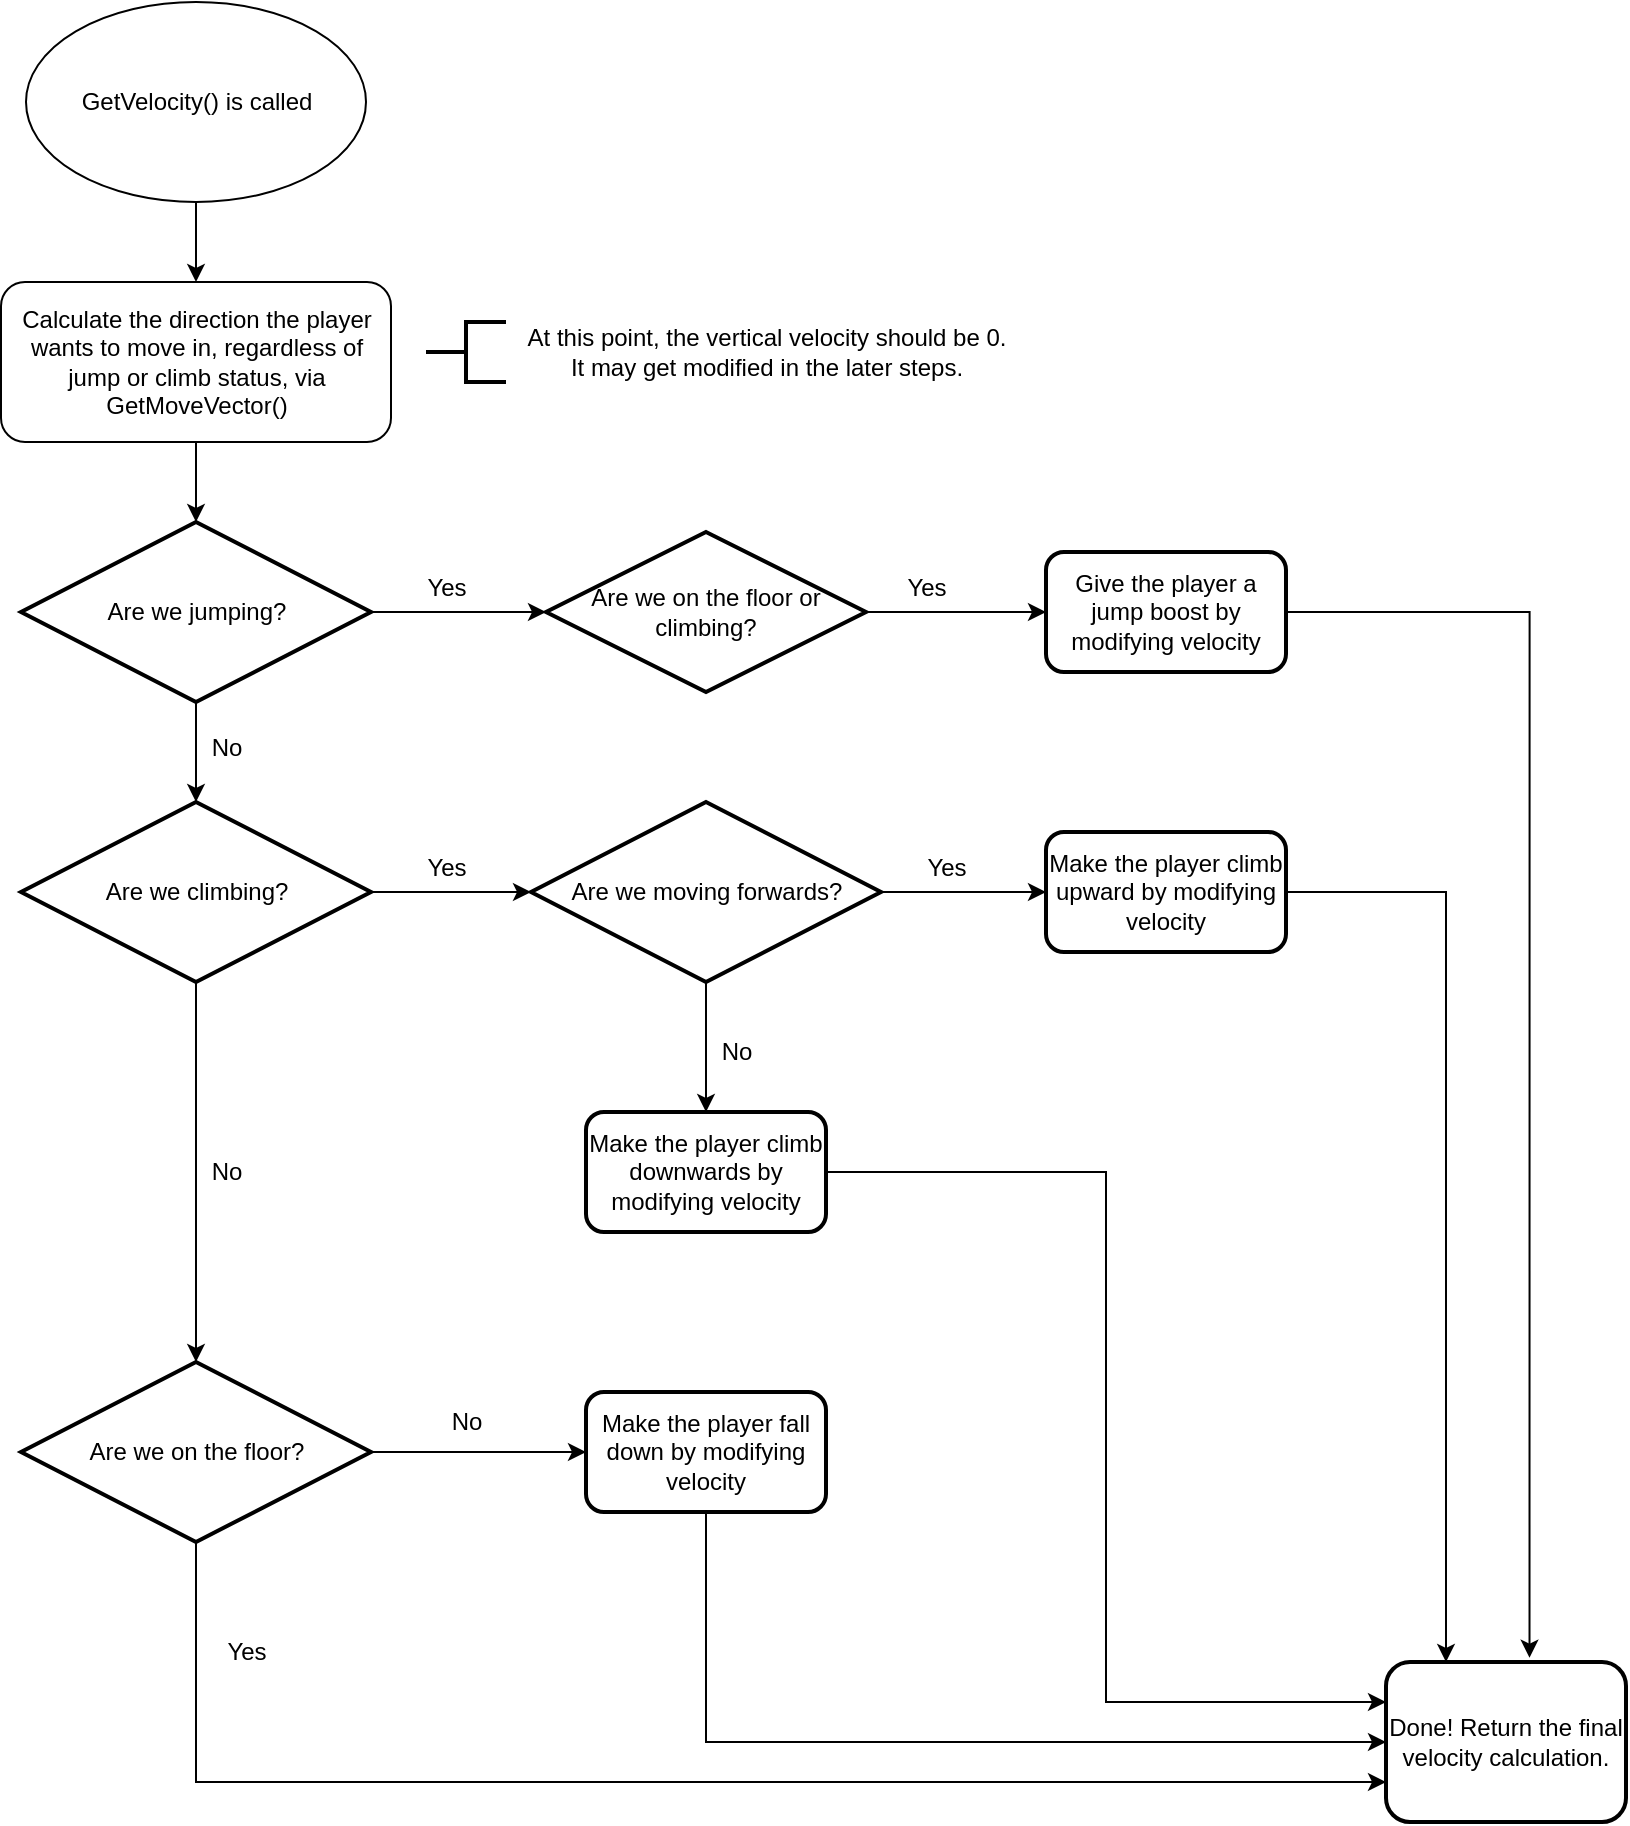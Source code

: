 <mxfile version="21.5.1" type="github" pages="2">
  <diagram id="2ZIlDmal0RDSFge6RyVI" name="Main">
    <mxGraphModel dx="2607" dy="1356" grid="1" gridSize="10" guides="1" tooltips="1" connect="1" arrows="1" fold="1" page="1" pageScale="1" pageWidth="850" pageHeight="1100" math="0" shadow="0">
      <root>
        <mxCell id="0" />
        <mxCell id="1" parent="0" />
        <mxCell id="0No_4XL467BPuNI9qhra-1" value="" style="edgeStyle=orthogonalEdgeStyle;rounded=0;orthogonalLoop=1;jettySize=auto;html=1;labelBackgroundColor=none;fontColor=default;" edge="1" parent="1" source="2Dh7EfCN05YN2cUIlUX3-1" target="wENMy091qS51h5FqHeI--1">
          <mxGeometry relative="1" as="geometry" />
        </mxCell>
        <mxCell id="2Dh7EfCN05YN2cUIlUX3-1" value="&lt;div&gt;GetVelocity() is called&lt;br&gt;&lt;/div&gt;" style="verticalLabelPosition=middle;verticalAlign=middle;html=1;shape=mxgraph.flowchart.on-page_reference;labelPosition=center;align=center;labelBackgroundColor=none;" vertex="1" parent="1">
          <mxGeometry x="70" y="70" width="170" height="100" as="geometry" />
        </mxCell>
        <mxCell id="bGyW7-UmfwtRH6ID7Mtf-2" value="" style="edgeStyle=orthogonalEdgeStyle;rounded=0;orthogonalLoop=1;jettySize=auto;html=1;labelBackgroundColor=none;fontColor=default;" edge="1" parent="1" source="wENMy091qS51h5FqHeI--1" target="bGyW7-UmfwtRH6ID7Mtf-1">
          <mxGeometry relative="1" as="geometry" />
        </mxCell>
        <mxCell id="wENMy091qS51h5FqHeI--1" value="Calculate the direction the player wants to move in, regardless of jump or climb status, via GetMoveVector()" style="rounded=1;whiteSpace=wrap;html=1;labelBackgroundColor=none;" vertex="1" parent="1">
          <mxGeometry x="57.5" y="210" width="195" height="80" as="geometry" />
        </mxCell>
        <mxCell id="EVcLB405wQgA80orEg7r-2" value="" style="edgeStyle=orthogonalEdgeStyle;rounded=0;orthogonalLoop=1;jettySize=auto;html=1;" edge="1" parent="1" source="bGyW7-UmfwtRH6ID7Mtf-1" target="EVcLB405wQgA80orEg7r-1">
          <mxGeometry relative="1" as="geometry" />
        </mxCell>
        <mxCell id="EVcLB405wQgA80orEg7r-9" value="" style="edgeStyle=orthogonalEdgeStyle;rounded=0;orthogonalLoop=1;jettySize=auto;html=1;" edge="1" parent="1" source="bGyW7-UmfwtRH6ID7Mtf-1" target="EVcLB405wQgA80orEg7r-8">
          <mxGeometry relative="1" as="geometry" />
        </mxCell>
        <mxCell id="bGyW7-UmfwtRH6ID7Mtf-1" value="&lt;div&gt;Are we jumping?&lt;/div&gt;" style="strokeWidth=2;html=1;shape=mxgraph.flowchart.decision;whiteSpace=wrap;labelBackgroundColor=none;" vertex="1" parent="1">
          <mxGeometry x="67.5" y="330" width="175" height="90" as="geometry" />
        </mxCell>
        <mxCell id="EVcLB405wQgA80orEg7r-6" value="" style="edgeStyle=orthogonalEdgeStyle;rounded=0;orthogonalLoop=1;jettySize=auto;html=1;" edge="1" parent="1" source="EVcLB405wQgA80orEg7r-1" target="EVcLB405wQgA80orEg7r-5">
          <mxGeometry relative="1" as="geometry" />
        </mxCell>
        <mxCell id="EVcLB405wQgA80orEg7r-1" value="Are we on the floor or climbing?" style="rhombus;whiteSpace=wrap;html=1;strokeWidth=2;labelBackgroundColor=none;" vertex="1" parent="1">
          <mxGeometry x="330" y="335" width="160" height="80" as="geometry" />
        </mxCell>
        <mxCell id="EVcLB405wQgA80orEg7r-4" value="Yes" style="text;html=1;align=center;verticalAlign=middle;resizable=0;points=[];autosize=1;strokeColor=none;fillColor=none;" vertex="1" parent="1">
          <mxGeometry x="260" y="348" width="40" height="30" as="geometry" />
        </mxCell>
        <mxCell id="dCI2BVr43RAcTwRXOC3R-6" style="edgeStyle=orthogonalEdgeStyle;rounded=0;orthogonalLoop=1;jettySize=auto;html=1;entryX=0.598;entryY=-0.027;entryDx=0;entryDy=0;entryPerimeter=0;" edge="1" parent="1" source="EVcLB405wQgA80orEg7r-5" target="fPKP4DdgtNReDJJwqqz0-6">
          <mxGeometry relative="1" as="geometry">
            <mxPoint x="810" y="940" as="targetPoint" />
          </mxGeometry>
        </mxCell>
        <mxCell id="EVcLB405wQgA80orEg7r-5" value="Give the player a jump boost by modifying velocity" style="rounded=1;whiteSpace=wrap;html=1;strokeWidth=2;labelBackgroundColor=none;" vertex="1" parent="1">
          <mxGeometry x="580" y="345" width="120" height="60" as="geometry" />
        </mxCell>
        <mxCell id="EVcLB405wQgA80orEg7r-7" value="Yes" style="text;html=1;align=center;verticalAlign=middle;resizable=0;points=[];autosize=1;strokeColor=none;fillColor=none;" vertex="1" parent="1">
          <mxGeometry x="500" y="348" width="40" height="30" as="geometry" />
        </mxCell>
        <mxCell id="i7nIMtE48WpTF2a9aDws-2" value="" style="edgeStyle=orthogonalEdgeStyle;rounded=0;orthogonalLoop=1;jettySize=auto;html=1;" edge="1" parent="1" source="EVcLB405wQgA80orEg7r-8" target="i7nIMtE48WpTF2a9aDws-1">
          <mxGeometry relative="1" as="geometry" />
        </mxCell>
        <mxCell id="i7nIMtE48WpTF2a9aDws-6" value="" style="edgeStyle=orthogonalEdgeStyle;rounded=0;orthogonalLoop=1;jettySize=auto;html=1;" edge="1" parent="1" source="EVcLB405wQgA80orEg7r-8" target="i7nIMtE48WpTF2a9aDws-5">
          <mxGeometry relative="1" as="geometry" />
        </mxCell>
        <mxCell id="EVcLB405wQgA80orEg7r-8" value="Are we climbing?" style="strokeWidth=2;html=1;shape=mxgraph.flowchart.decision;whiteSpace=wrap;labelBackgroundColor=none;" vertex="1" parent="1">
          <mxGeometry x="67.5" y="470" width="175" height="90" as="geometry" />
        </mxCell>
        <mxCell id="EVcLB405wQgA80orEg7r-14" value="No" style="text;html=1;align=center;verticalAlign=middle;resizable=0;points=[];autosize=1;strokeColor=none;fillColor=none;" vertex="1" parent="1">
          <mxGeometry x="150" y="428" width="40" height="30" as="geometry" />
        </mxCell>
        <mxCell id="fPKP4DdgtNReDJJwqqz0-7" value="" style="edgeStyle=orthogonalEdgeStyle;rounded=0;orthogonalLoop=1;jettySize=auto;html=1;" edge="1" parent="1" source="i7nIMtE48WpTF2a9aDws-1" target="fPKP4DdgtNReDJJwqqz0-6">
          <mxGeometry relative="1" as="geometry">
            <Array as="points">
              <mxPoint x="155" y="960" />
            </Array>
          </mxGeometry>
        </mxCell>
        <mxCell id="fPKP4DdgtNReDJJwqqz0-17" value="" style="edgeStyle=orthogonalEdgeStyle;rounded=0;orthogonalLoop=1;jettySize=auto;html=1;" edge="1" parent="1" source="i7nIMtE48WpTF2a9aDws-1" target="fPKP4DdgtNReDJJwqqz0-16">
          <mxGeometry relative="1" as="geometry" />
        </mxCell>
        <mxCell id="i7nIMtE48WpTF2a9aDws-1" value="Are we on the floor?" style="strokeWidth=2;html=1;shape=mxgraph.flowchart.decision;whiteSpace=wrap;labelBackgroundColor=none;" vertex="1" parent="1">
          <mxGeometry x="67.5" y="750" width="175" height="90" as="geometry" />
        </mxCell>
        <mxCell id="i7nIMtE48WpTF2a9aDws-4" value="No" style="text;html=1;align=center;verticalAlign=middle;resizable=0;points=[];autosize=1;strokeColor=none;fillColor=none;" vertex="1" parent="1">
          <mxGeometry x="150" y="640" width="40" height="30" as="geometry" />
        </mxCell>
        <mxCell id="i7nIMtE48WpTF2a9aDws-13" value="" style="edgeStyle=orthogonalEdgeStyle;rounded=0;orthogonalLoop=1;jettySize=auto;html=1;" edge="1" parent="1" source="i7nIMtE48WpTF2a9aDws-5" target="i7nIMtE48WpTF2a9aDws-12">
          <mxGeometry relative="1" as="geometry" />
        </mxCell>
        <mxCell id="fPKP4DdgtNReDJJwqqz0-3" value="" style="edgeStyle=orthogonalEdgeStyle;rounded=0;orthogonalLoop=1;jettySize=auto;html=1;" edge="1" parent="1" source="i7nIMtE48WpTF2a9aDws-5" target="fPKP4DdgtNReDJJwqqz0-2">
          <mxGeometry relative="1" as="geometry" />
        </mxCell>
        <mxCell id="i7nIMtE48WpTF2a9aDws-5" value="Are we moving forwards?" style="strokeWidth=2;html=1;shape=mxgraph.flowchart.decision;whiteSpace=wrap;labelBackgroundColor=none;" vertex="1" parent="1">
          <mxGeometry x="322.5" y="470" width="175" height="90" as="geometry" />
        </mxCell>
        <mxCell id="i7nIMtE48WpTF2a9aDws-8" value="&lt;div&gt;Yes&lt;/div&gt;" style="text;html=1;align=center;verticalAlign=middle;resizable=0;points=[];autosize=1;strokeColor=none;fillColor=none;" vertex="1" parent="1">
          <mxGeometry x="260" y="488" width="40" height="30" as="geometry" />
        </mxCell>
        <mxCell id="dCI2BVr43RAcTwRXOC3R-7" style="edgeStyle=orthogonalEdgeStyle;rounded=0;orthogonalLoop=1;jettySize=auto;html=1;entryX=0.25;entryY=0;entryDx=0;entryDy=0;" edge="1" parent="1" source="i7nIMtE48WpTF2a9aDws-12" target="fPKP4DdgtNReDJJwqqz0-6">
          <mxGeometry relative="1" as="geometry" />
        </mxCell>
        <mxCell id="i7nIMtE48WpTF2a9aDws-12" value="Make the player climb upward by modifying velocity" style="rounded=1;whiteSpace=wrap;html=1;strokeWidth=2;labelBackgroundColor=none;" vertex="1" parent="1">
          <mxGeometry x="580" y="485" width="120" height="60" as="geometry" />
        </mxCell>
        <mxCell id="i7nIMtE48WpTF2a9aDws-14" value="Yes" style="text;html=1;align=center;verticalAlign=middle;resizable=0;points=[];autosize=1;strokeColor=none;fillColor=none;" vertex="1" parent="1">
          <mxGeometry x="510" y="488" width="40" height="30" as="geometry" />
        </mxCell>
        <mxCell id="dCI2BVr43RAcTwRXOC3R-8" style="edgeStyle=orthogonalEdgeStyle;rounded=0;orthogonalLoop=1;jettySize=auto;html=1;entryX=0;entryY=0.25;entryDx=0;entryDy=0;" edge="1" parent="1" source="fPKP4DdgtNReDJJwqqz0-2" target="fPKP4DdgtNReDJJwqqz0-6">
          <mxGeometry relative="1" as="geometry" />
        </mxCell>
        <mxCell id="fPKP4DdgtNReDJJwqqz0-2" value="Make the player climb downwards by modifying velocity" style="rounded=1;whiteSpace=wrap;html=1;strokeWidth=2;labelBackgroundColor=none;" vertex="1" parent="1">
          <mxGeometry x="350" y="625" width="120" height="60" as="geometry" />
        </mxCell>
        <mxCell id="fPKP4DdgtNReDJJwqqz0-5" value="&lt;div&gt;No&lt;/div&gt;" style="text;html=1;align=center;verticalAlign=middle;resizable=0;points=[];autosize=1;strokeColor=none;fillColor=none;" vertex="1" parent="1">
          <mxGeometry x="405" y="580" width="40" height="30" as="geometry" />
        </mxCell>
        <mxCell id="fPKP4DdgtNReDJJwqqz0-6" value="Done! Return the final velocity calculation." style="rounded=1;whiteSpace=wrap;html=1;strokeWidth=2;labelBackgroundColor=none;" vertex="1" parent="1">
          <mxGeometry x="750" y="900" width="120" height="80" as="geometry" />
        </mxCell>
        <mxCell id="fPKP4DdgtNReDJJwqqz0-8" value="&lt;div&gt;Yes&lt;/div&gt;" style="text;html=1;align=center;verticalAlign=middle;resizable=0;points=[];autosize=1;strokeColor=none;fillColor=none;" vertex="1" parent="1">
          <mxGeometry x="160" y="880" width="40" height="30" as="geometry" />
        </mxCell>
        <mxCell id="dCI2BVr43RAcTwRXOC3R-10" style="edgeStyle=orthogonalEdgeStyle;rounded=0;orthogonalLoop=1;jettySize=auto;html=1;" edge="1" parent="1" source="fPKP4DdgtNReDJJwqqz0-16" target="fPKP4DdgtNReDJJwqqz0-6">
          <mxGeometry relative="1" as="geometry">
            <Array as="points">
              <mxPoint x="410" y="940" />
            </Array>
          </mxGeometry>
        </mxCell>
        <mxCell id="fPKP4DdgtNReDJJwqqz0-16" value="Make the player fall down by modifying velocity" style="rounded=1;whiteSpace=wrap;html=1;strokeWidth=2;labelBackgroundColor=none;" vertex="1" parent="1">
          <mxGeometry x="350" y="765" width="120" height="60" as="geometry" />
        </mxCell>
        <mxCell id="fPKP4DdgtNReDJJwqqz0-18" value="No" style="text;html=1;align=center;verticalAlign=middle;resizable=0;points=[];autosize=1;strokeColor=none;fillColor=none;" vertex="1" parent="1">
          <mxGeometry x="270" y="765" width="40" height="30" as="geometry" />
        </mxCell>
        <mxCell id="dCI2BVr43RAcTwRXOC3R-1" value="" style="strokeWidth=2;html=1;shape=mxgraph.flowchart.annotation_2;align=left;labelPosition=right;pointerEvents=1;" vertex="1" parent="1">
          <mxGeometry x="270" y="230" width="40" height="30" as="geometry" />
        </mxCell>
        <mxCell id="dCI2BVr43RAcTwRXOC3R-2" value="&lt;div&gt;At this point, the vertical velocity should be 0.&lt;/div&gt;&lt;div&gt;It may get modified in the later steps.&lt;/div&gt;" style="text;html=1;align=center;verticalAlign=middle;resizable=0;points=[];autosize=1;strokeColor=none;fillColor=none;" vertex="1" parent="1">
          <mxGeometry x="310" y="225" width="260" height="40" as="geometry" />
        </mxCell>
      </root>
    </mxGraphModel>
  </diagram>
  <diagram id="C5RBs43oDa-KdzZeNtuy" name="Demo-Page">
    <mxGraphModel dx="683" dy="355" grid="1" gridSize="10" guides="1" tooltips="1" connect="1" arrows="1" fold="1" page="1" pageScale="1" pageWidth="827" pageHeight="1169" math="0" shadow="0">
      <root>
        <mxCell id="WIyWlLk6GJQsqaUBKTNV-0" />
        <mxCell id="WIyWlLk6GJQsqaUBKTNV-1" parent="WIyWlLk6GJQsqaUBKTNV-0" />
        <mxCell id="WIyWlLk6GJQsqaUBKTNV-2" value="" style="rounded=0;html=1;jettySize=auto;orthogonalLoop=1;fontSize=11;endArrow=block;endFill=0;endSize=8;strokeWidth=1;shadow=0;labelBackgroundColor=none;edgeStyle=orthogonalEdgeStyle;" parent="WIyWlLk6GJQsqaUBKTNV-1" source="WIyWlLk6GJQsqaUBKTNV-3" target="WIyWlLk6GJQsqaUBKTNV-6" edge="1">
          <mxGeometry relative="1" as="geometry" />
        </mxCell>
        <mxCell id="WIyWlLk6GJQsqaUBKTNV-3" value="Lamp doesn&#39;t work" style="rounded=1;whiteSpace=wrap;html=1;fontSize=12;glass=0;strokeWidth=1;shadow=0;" parent="WIyWlLk6GJQsqaUBKTNV-1" vertex="1">
          <mxGeometry x="160" y="80" width="120" height="40" as="geometry" />
        </mxCell>
        <mxCell id="WIyWlLk6GJQsqaUBKTNV-4" value="Yes" style="rounded=0;html=1;jettySize=auto;orthogonalLoop=1;fontSize=11;endArrow=block;endFill=0;endSize=8;strokeWidth=1;shadow=0;labelBackgroundColor=none;edgeStyle=orthogonalEdgeStyle;" parent="WIyWlLk6GJQsqaUBKTNV-1" source="WIyWlLk6GJQsqaUBKTNV-6" target="WIyWlLk6GJQsqaUBKTNV-10" edge="1">
          <mxGeometry y="20" relative="1" as="geometry">
            <mxPoint as="offset" />
          </mxGeometry>
        </mxCell>
        <mxCell id="WIyWlLk6GJQsqaUBKTNV-5" value="No" style="edgeStyle=orthogonalEdgeStyle;rounded=0;html=1;jettySize=auto;orthogonalLoop=1;fontSize=11;endArrow=block;endFill=0;endSize=8;strokeWidth=1;shadow=0;labelBackgroundColor=none;" parent="WIyWlLk6GJQsqaUBKTNV-1" source="WIyWlLk6GJQsqaUBKTNV-6" target="WIyWlLk6GJQsqaUBKTNV-7" edge="1">
          <mxGeometry y="10" relative="1" as="geometry">
            <mxPoint as="offset" />
          </mxGeometry>
        </mxCell>
        <mxCell id="WIyWlLk6GJQsqaUBKTNV-6" value="Lamp&lt;br&gt;plugged in?" style="rhombus;whiteSpace=wrap;html=1;shadow=0;fontFamily=Helvetica;fontSize=12;align=center;strokeWidth=1;spacing=6;spacingTop=-4;" parent="WIyWlLk6GJQsqaUBKTNV-1" vertex="1">
          <mxGeometry x="170" y="170" width="100" height="80" as="geometry" />
        </mxCell>
        <mxCell id="WIyWlLk6GJQsqaUBKTNV-7" value="Plug in lamp" style="rounded=1;whiteSpace=wrap;html=1;fontSize=12;glass=0;strokeWidth=1;shadow=0;" parent="WIyWlLk6GJQsqaUBKTNV-1" vertex="1">
          <mxGeometry x="320" y="190" width="120" height="40" as="geometry" />
        </mxCell>
        <mxCell id="WIyWlLk6GJQsqaUBKTNV-8" value="No" style="rounded=0;html=1;jettySize=auto;orthogonalLoop=1;fontSize=11;endArrow=block;endFill=0;endSize=8;strokeWidth=1;shadow=0;labelBackgroundColor=none;edgeStyle=orthogonalEdgeStyle;" parent="WIyWlLk6GJQsqaUBKTNV-1" source="WIyWlLk6GJQsqaUBKTNV-10" target="WIyWlLk6GJQsqaUBKTNV-11" edge="1">
          <mxGeometry x="0.333" y="20" relative="1" as="geometry">
            <mxPoint as="offset" />
          </mxGeometry>
        </mxCell>
        <mxCell id="WIyWlLk6GJQsqaUBKTNV-9" value="Yes" style="edgeStyle=orthogonalEdgeStyle;rounded=0;html=1;jettySize=auto;orthogonalLoop=1;fontSize=11;endArrow=block;endFill=0;endSize=8;strokeWidth=1;shadow=0;labelBackgroundColor=none;" parent="WIyWlLk6GJQsqaUBKTNV-1" source="WIyWlLk6GJQsqaUBKTNV-10" target="WIyWlLk6GJQsqaUBKTNV-12" edge="1">
          <mxGeometry y="10" relative="1" as="geometry">
            <mxPoint as="offset" />
          </mxGeometry>
        </mxCell>
        <mxCell id="WIyWlLk6GJQsqaUBKTNV-10" value="Bulb&lt;br&gt;burned out?" style="rhombus;whiteSpace=wrap;html=1;shadow=0;fontFamily=Helvetica;fontSize=12;align=center;strokeWidth=1;spacing=6;spacingTop=-4;" parent="WIyWlLk6GJQsqaUBKTNV-1" vertex="1">
          <mxGeometry x="170" y="290" width="100" height="80" as="geometry" />
        </mxCell>
        <mxCell id="WIyWlLk6GJQsqaUBKTNV-11" value="Repair Lamp" style="rounded=1;whiteSpace=wrap;html=1;fontSize=12;glass=0;strokeWidth=1;shadow=0;" parent="WIyWlLk6GJQsqaUBKTNV-1" vertex="1">
          <mxGeometry x="160" y="430" width="120" height="40" as="geometry" />
        </mxCell>
        <mxCell id="WIyWlLk6GJQsqaUBKTNV-12" value="Replace Bulb" style="rounded=1;whiteSpace=wrap;html=1;fontSize=12;glass=0;strokeWidth=1;shadow=0;" parent="WIyWlLk6GJQsqaUBKTNV-1" vertex="1">
          <mxGeometry x="320" y="310" width="120" height="40" as="geometry" />
        </mxCell>
      </root>
    </mxGraphModel>
  </diagram>
</mxfile>
